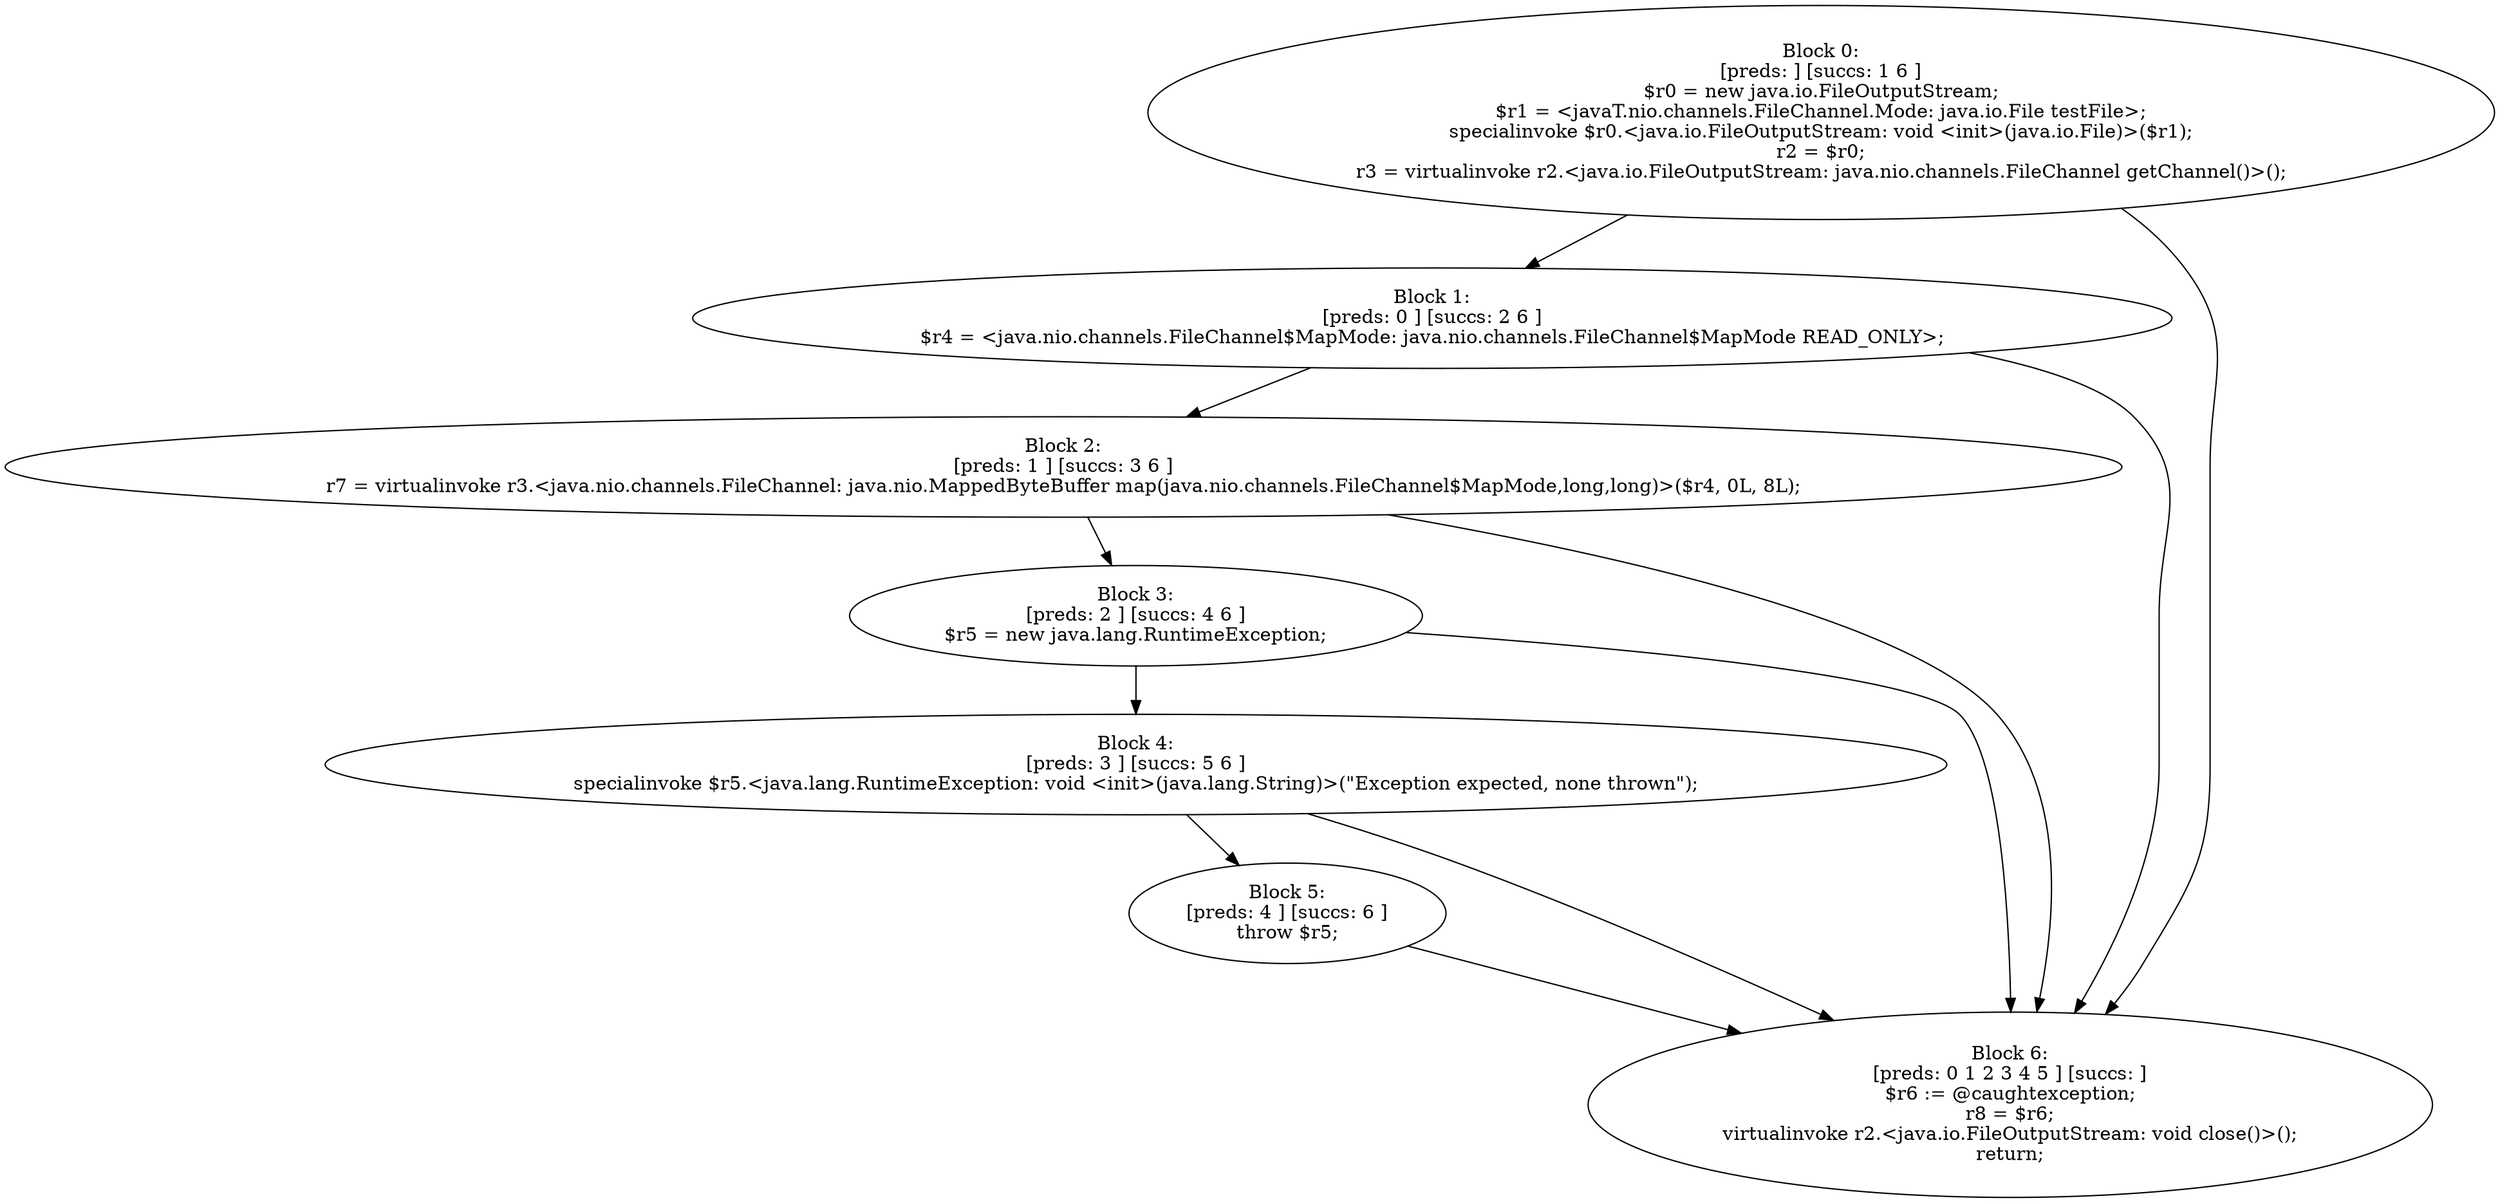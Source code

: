 digraph "unitGraph" {
    "Block 0:
[preds: ] [succs: 1 6 ]
$r0 = new java.io.FileOutputStream;
$r1 = <javaT.nio.channels.FileChannel.Mode: java.io.File testFile>;
specialinvoke $r0.<java.io.FileOutputStream: void <init>(java.io.File)>($r1);
r2 = $r0;
r3 = virtualinvoke r2.<java.io.FileOutputStream: java.nio.channels.FileChannel getChannel()>();
"
    "Block 1:
[preds: 0 ] [succs: 2 6 ]
$r4 = <java.nio.channels.FileChannel$MapMode: java.nio.channels.FileChannel$MapMode READ_ONLY>;
"
    "Block 2:
[preds: 1 ] [succs: 3 6 ]
r7 = virtualinvoke r3.<java.nio.channels.FileChannel: java.nio.MappedByteBuffer map(java.nio.channels.FileChannel$MapMode,long,long)>($r4, 0L, 8L);
"
    "Block 3:
[preds: 2 ] [succs: 4 6 ]
$r5 = new java.lang.RuntimeException;
"
    "Block 4:
[preds: 3 ] [succs: 5 6 ]
specialinvoke $r5.<java.lang.RuntimeException: void <init>(java.lang.String)>(\"Exception expected, none thrown\");
"
    "Block 5:
[preds: 4 ] [succs: 6 ]
throw $r5;
"
    "Block 6:
[preds: 0 1 2 3 4 5 ] [succs: ]
$r6 := @caughtexception;
r8 = $r6;
virtualinvoke r2.<java.io.FileOutputStream: void close()>();
return;
"
    "Block 0:
[preds: ] [succs: 1 6 ]
$r0 = new java.io.FileOutputStream;
$r1 = <javaT.nio.channels.FileChannel.Mode: java.io.File testFile>;
specialinvoke $r0.<java.io.FileOutputStream: void <init>(java.io.File)>($r1);
r2 = $r0;
r3 = virtualinvoke r2.<java.io.FileOutputStream: java.nio.channels.FileChannel getChannel()>();
"->"Block 1:
[preds: 0 ] [succs: 2 6 ]
$r4 = <java.nio.channels.FileChannel$MapMode: java.nio.channels.FileChannel$MapMode READ_ONLY>;
";
    "Block 0:
[preds: ] [succs: 1 6 ]
$r0 = new java.io.FileOutputStream;
$r1 = <javaT.nio.channels.FileChannel.Mode: java.io.File testFile>;
specialinvoke $r0.<java.io.FileOutputStream: void <init>(java.io.File)>($r1);
r2 = $r0;
r3 = virtualinvoke r2.<java.io.FileOutputStream: java.nio.channels.FileChannel getChannel()>();
"->"Block 6:
[preds: 0 1 2 3 4 5 ] [succs: ]
$r6 := @caughtexception;
r8 = $r6;
virtualinvoke r2.<java.io.FileOutputStream: void close()>();
return;
";
    "Block 1:
[preds: 0 ] [succs: 2 6 ]
$r4 = <java.nio.channels.FileChannel$MapMode: java.nio.channels.FileChannel$MapMode READ_ONLY>;
"->"Block 2:
[preds: 1 ] [succs: 3 6 ]
r7 = virtualinvoke r3.<java.nio.channels.FileChannel: java.nio.MappedByteBuffer map(java.nio.channels.FileChannel$MapMode,long,long)>($r4, 0L, 8L);
";
    "Block 1:
[preds: 0 ] [succs: 2 6 ]
$r4 = <java.nio.channels.FileChannel$MapMode: java.nio.channels.FileChannel$MapMode READ_ONLY>;
"->"Block 6:
[preds: 0 1 2 3 4 5 ] [succs: ]
$r6 := @caughtexception;
r8 = $r6;
virtualinvoke r2.<java.io.FileOutputStream: void close()>();
return;
";
    "Block 2:
[preds: 1 ] [succs: 3 6 ]
r7 = virtualinvoke r3.<java.nio.channels.FileChannel: java.nio.MappedByteBuffer map(java.nio.channels.FileChannel$MapMode,long,long)>($r4, 0L, 8L);
"->"Block 3:
[preds: 2 ] [succs: 4 6 ]
$r5 = new java.lang.RuntimeException;
";
    "Block 2:
[preds: 1 ] [succs: 3 6 ]
r7 = virtualinvoke r3.<java.nio.channels.FileChannel: java.nio.MappedByteBuffer map(java.nio.channels.FileChannel$MapMode,long,long)>($r4, 0L, 8L);
"->"Block 6:
[preds: 0 1 2 3 4 5 ] [succs: ]
$r6 := @caughtexception;
r8 = $r6;
virtualinvoke r2.<java.io.FileOutputStream: void close()>();
return;
";
    "Block 3:
[preds: 2 ] [succs: 4 6 ]
$r5 = new java.lang.RuntimeException;
"->"Block 4:
[preds: 3 ] [succs: 5 6 ]
specialinvoke $r5.<java.lang.RuntimeException: void <init>(java.lang.String)>(\"Exception expected, none thrown\");
";
    "Block 3:
[preds: 2 ] [succs: 4 6 ]
$r5 = new java.lang.RuntimeException;
"->"Block 6:
[preds: 0 1 2 3 4 5 ] [succs: ]
$r6 := @caughtexception;
r8 = $r6;
virtualinvoke r2.<java.io.FileOutputStream: void close()>();
return;
";
    "Block 4:
[preds: 3 ] [succs: 5 6 ]
specialinvoke $r5.<java.lang.RuntimeException: void <init>(java.lang.String)>(\"Exception expected, none thrown\");
"->"Block 5:
[preds: 4 ] [succs: 6 ]
throw $r5;
";
    "Block 4:
[preds: 3 ] [succs: 5 6 ]
specialinvoke $r5.<java.lang.RuntimeException: void <init>(java.lang.String)>(\"Exception expected, none thrown\");
"->"Block 6:
[preds: 0 1 2 3 4 5 ] [succs: ]
$r6 := @caughtexception;
r8 = $r6;
virtualinvoke r2.<java.io.FileOutputStream: void close()>();
return;
";
    "Block 5:
[preds: 4 ] [succs: 6 ]
throw $r5;
"->"Block 6:
[preds: 0 1 2 3 4 5 ] [succs: ]
$r6 := @caughtexception;
r8 = $r6;
virtualinvoke r2.<java.io.FileOutputStream: void close()>();
return;
";
}
